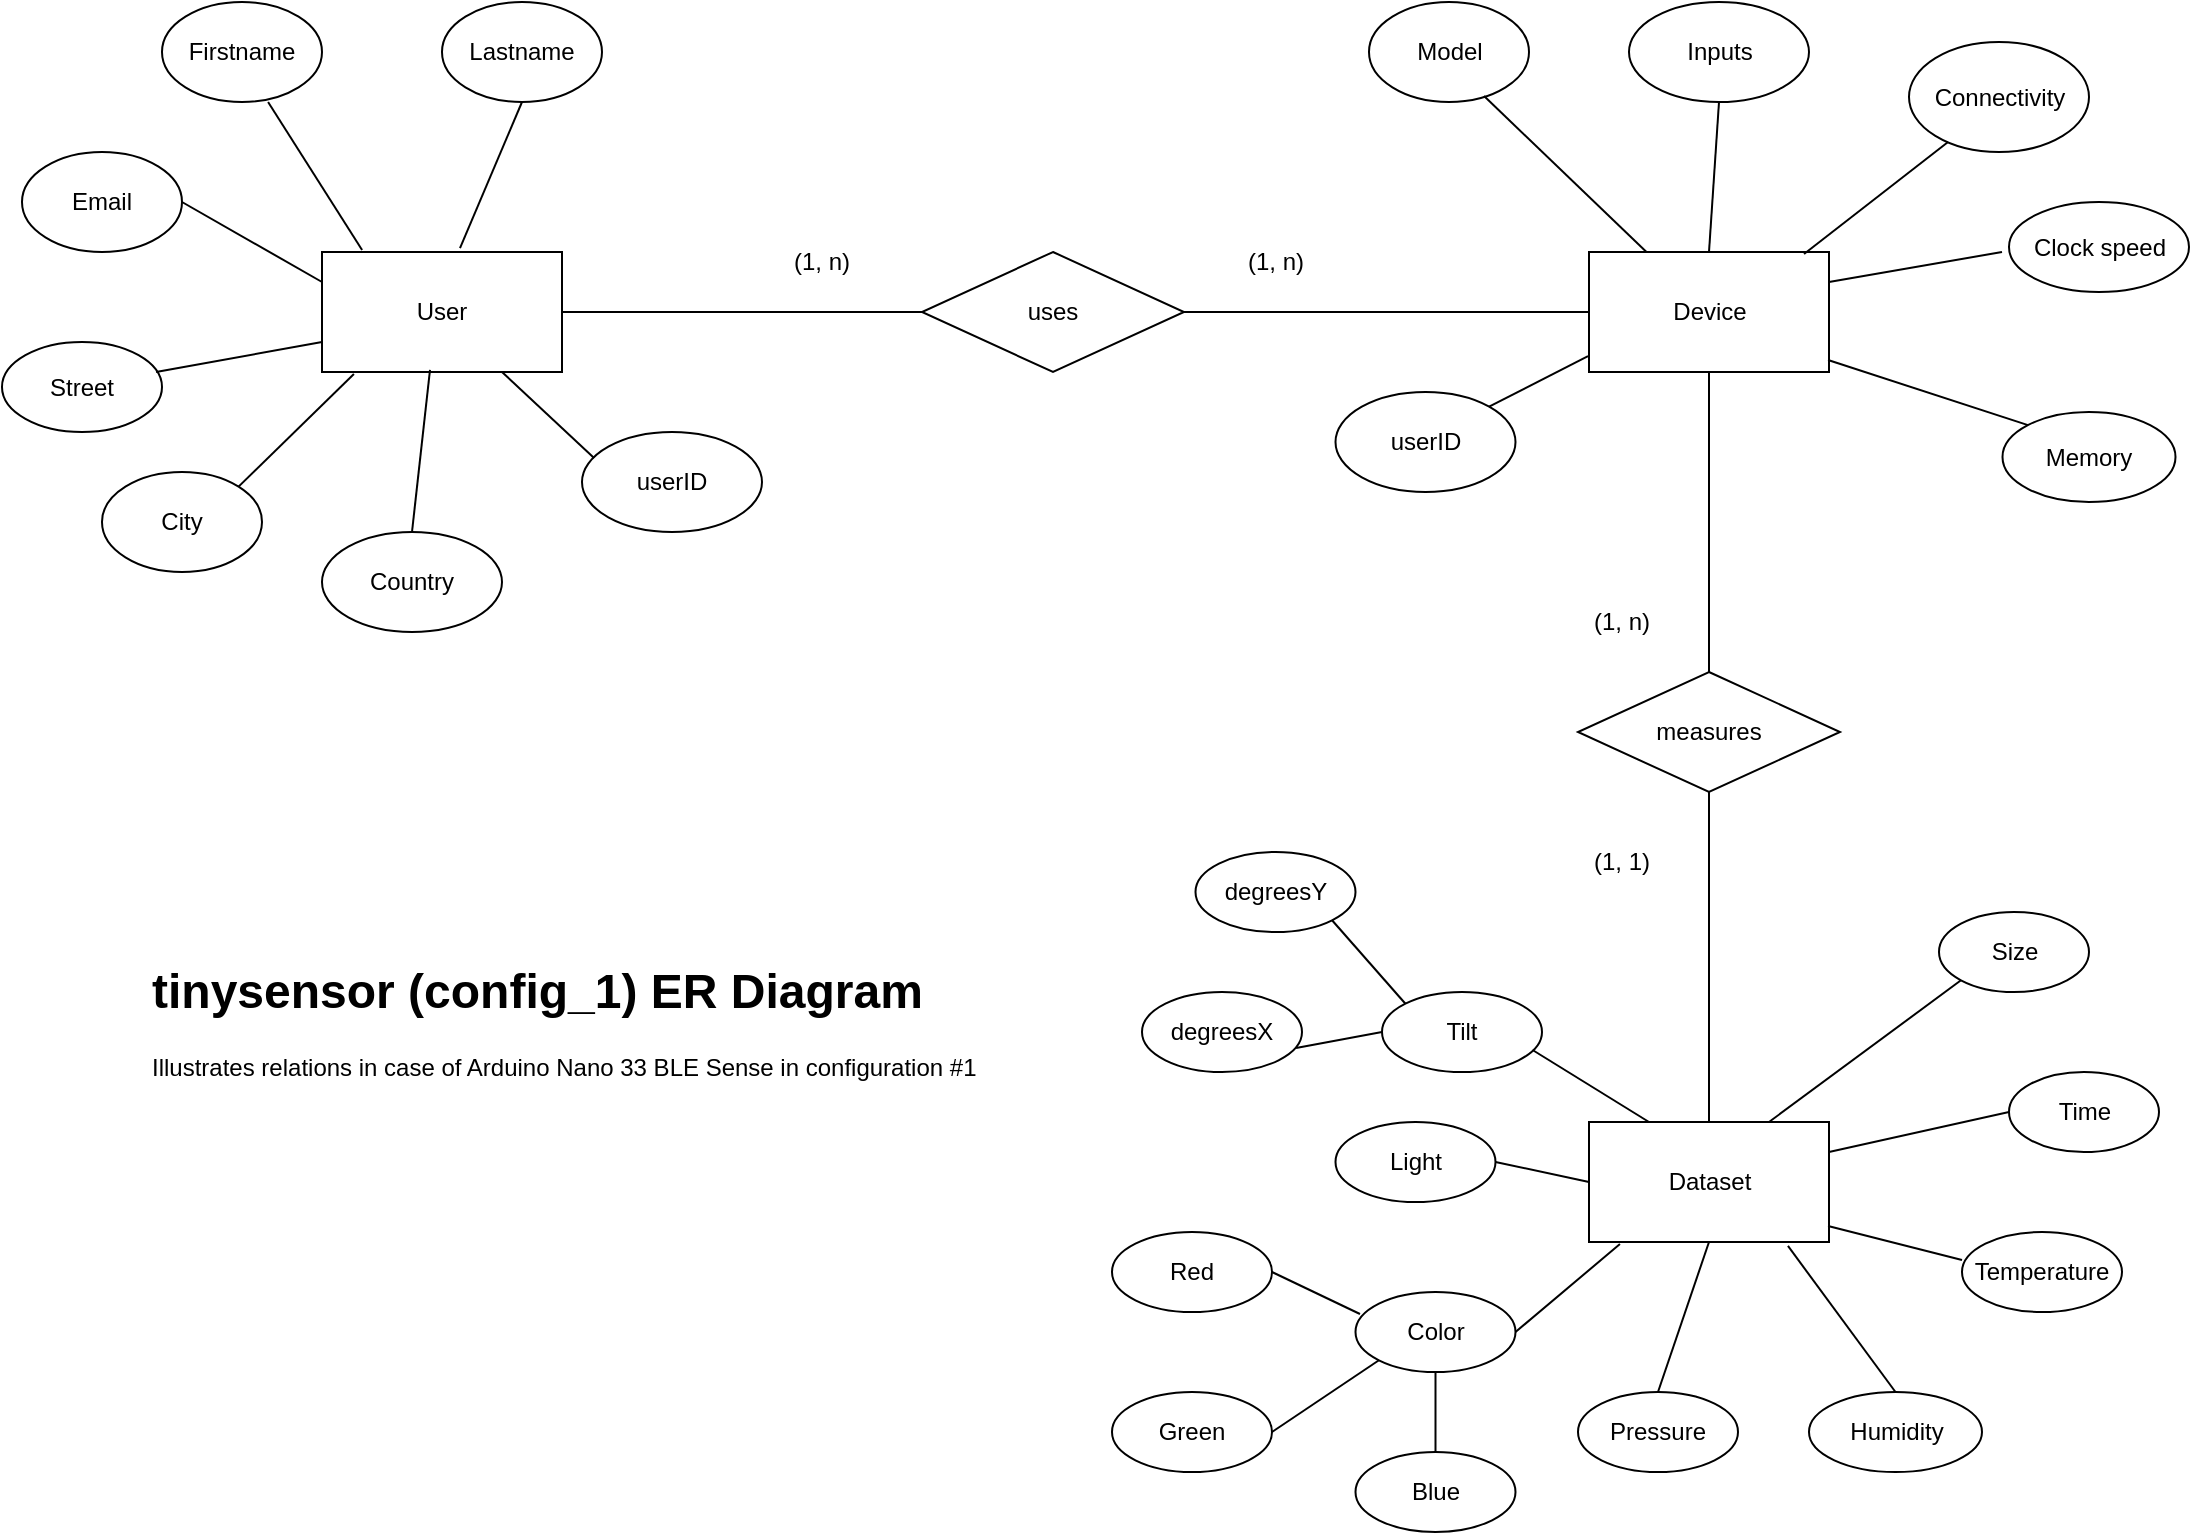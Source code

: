 <mxfile version="20.8.16" type="device"><diagram name="Page-1" id="b5b7bab2-c9e2-2cf4-8b2a-24fd1a2a6d21"><mxGraphModel dx="1334" dy="1081" grid="1" gridSize="10" guides="1" tooltips="1" connect="1" arrows="1" fold="1" page="1" pageScale="1" pageWidth="1169" pageHeight="827" background="none" math="0" shadow="0"><root><mxCell id="0"/><mxCell id="1" parent="0"/><mxCell id="cnKI-Xih8Dw19_NoEJ8E-1" value="User" style="rounded=0;whiteSpace=wrap;html=1;" parent="1" vertex="1"><mxGeometry x="190" y="160" width="120" height="60" as="geometry"/></mxCell><mxCell id="cnKI-Xih8Dw19_NoEJ8E-2" value="uses" style="rhombus;whiteSpace=wrap;html=1;" parent="1" vertex="1"><mxGeometry x="490" y="160" width="131" height="60" as="geometry"/></mxCell><mxCell id="cnKI-Xih8Dw19_NoEJ8E-3" value="Device" style="rounded=0;whiteSpace=wrap;html=1;" parent="1" vertex="1"><mxGeometry x="823.5" y="160" width="120" height="60" as="geometry"/></mxCell><mxCell id="cnKI-Xih8Dw19_NoEJ8E-5" value="" style="endArrow=none;html=1;rounded=0;entryX=0;entryY=0.5;entryDx=0;entryDy=0;exitX=1;exitY=0.5;exitDx=0;exitDy=0;" parent="1" source="cnKI-Xih8Dw19_NoEJ8E-1" target="cnKI-Xih8Dw19_NoEJ8E-2" edge="1"><mxGeometry width="50" height="50" relative="1" as="geometry"><mxPoint x="600" y="710" as="sourcePoint"/><mxPoint x="650" y="660" as="targetPoint"/></mxGeometry></mxCell><mxCell id="cnKI-Xih8Dw19_NoEJ8E-6" value="" style="endArrow=none;html=1;rounded=0;entryX=0;entryY=0.5;entryDx=0;entryDy=0;exitX=1;exitY=0.5;exitDx=0;exitDy=0;" parent="1" source="cnKI-Xih8Dw19_NoEJ8E-2" target="cnKI-Xih8Dw19_NoEJ8E-3" edge="1"><mxGeometry width="50" height="50" relative="1" as="geometry"><mxPoint x="600" y="710" as="sourcePoint"/><mxPoint x="650" y="660" as="targetPoint"/></mxGeometry></mxCell><mxCell id="cnKI-Xih8Dw19_NoEJ8E-7" value="(1, n)" style="text;html=1;strokeColor=none;fillColor=none;align=center;verticalAlign=middle;whiteSpace=wrap;rounded=0;" parent="1" vertex="1"><mxGeometry x="410" y="150" width="60" height="30" as="geometry"/></mxCell><mxCell id="cnKI-Xih8Dw19_NoEJ8E-8" value="(1, n)" style="text;html=1;strokeColor=none;fillColor=none;align=center;verticalAlign=middle;whiteSpace=wrap;rounded=0;" parent="1" vertex="1"><mxGeometry x="636.75" y="150" width="60" height="30" as="geometry"/></mxCell><mxCell id="cnKI-Xih8Dw19_NoEJ8E-9" value="Firstname" style="ellipse;whiteSpace=wrap;html=1;" parent="1" vertex="1"><mxGeometry x="110" y="35" width="80" height="50" as="geometry"/></mxCell><mxCell id="cnKI-Xih8Dw19_NoEJ8E-10" value="Email" style="ellipse;whiteSpace=wrap;html=1;" parent="1" vertex="1"><mxGeometry x="40" y="110" width="80" height="50" as="geometry"/></mxCell><mxCell id="cnKI-Xih8Dw19_NoEJ8E-11" value="Street" style="ellipse;whiteSpace=wrap;html=1;" parent="1" vertex="1"><mxGeometry x="30" y="205" width="80" height="45" as="geometry"/></mxCell><mxCell id="cnKI-Xih8Dw19_NoEJ8E-12" value="Lastname" style="ellipse;whiteSpace=wrap;html=1;" parent="1" vertex="1"><mxGeometry x="250" y="35" width="80" height="50" as="geometry"/></mxCell><mxCell id="cnKI-Xih8Dw19_NoEJ8E-13" value="City" style="ellipse;whiteSpace=wrap;html=1;" parent="1" vertex="1"><mxGeometry x="80" y="270" width="80" height="50" as="geometry"/></mxCell><mxCell id="cnKI-Xih8Dw19_NoEJ8E-14" value="Country" style="ellipse;whiteSpace=wrap;html=1;" parent="1" vertex="1"><mxGeometry x="190" y="300" width="90" height="50" as="geometry"/></mxCell><mxCell id="cnKI-Xih8Dw19_NoEJ8E-15" value="Model" style="ellipse;whiteSpace=wrap;html=1;" parent="1" vertex="1"><mxGeometry x="713.5" y="35" width="80" height="50" as="geometry"/></mxCell><mxCell id="cnKI-Xih8Dw19_NoEJ8E-16" value="Inputs" style="ellipse;whiteSpace=wrap;html=1;" parent="1" vertex="1"><mxGeometry x="843.5" y="35" width="90" height="50" as="geometry"/></mxCell><mxCell id="cnKI-Xih8Dw19_NoEJ8E-17" value="Connectivity" style="ellipse;whiteSpace=wrap;html=1;" parent="1" vertex="1"><mxGeometry x="983.5" y="55" width="90" height="55" as="geometry"/></mxCell><mxCell id="cnKI-Xih8Dw19_NoEJ8E-18" value="Clock speed" style="ellipse;whiteSpace=wrap;html=1;" parent="1" vertex="1"><mxGeometry x="1033.5" y="135" width="90" height="45" as="geometry"/></mxCell><mxCell id="cnKI-Xih8Dw19_NoEJ8E-19" value="Memory" style="ellipse;whiteSpace=wrap;html=1;" parent="1" vertex="1"><mxGeometry x="1030.25" y="240" width="86.5" height="45" as="geometry"/></mxCell><mxCell id="cnKI-Xih8Dw19_NoEJ8E-21" value="measures" style="rhombus;whiteSpace=wrap;html=1;" parent="1" vertex="1"><mxGeometry x="818" y="370" width="131" height="60" as="geometry"/></mxCell><mxCell id="cnKI-Xih8Dw19_NoEJ8E-22" value="Dataset" style="rounded=0;whiteSpace=wrap;html=1;" parent="1" vertex="1"><mxGeometry x="823.5" y="595" width="120" height="60" as="geometry"/></mxCell><mxCell id="cnKI-Xih8Dw19_NoEJ8E-23" value="" style="endArrow=none;html=1;rounded=0;entryX=0.5;entryY=0;entryDx=0;entryDy=0;exitX=0.5;exitY=1;exitDx=0;exitDy=0;" parent="1" source="cnKI-Xih8Dw19_NoEJ8E-3" target="cnKI-Xih8Dw19_NoEJ8E-21" edge="1"><mxGeometry width="50" height="50" relative="1" as="geometry"><mxPoint x="603.5" y="1130" as="sourcePoint"/><mxPoint x="653.5" y="1080" as="targetPoint"/></mxGeometry></mxCell><mxCell id="cnKI-Xih8Dw19_NoEJ8E-24" value="" style="endArrow=none;html=1;rounded=0;entryX=0.5;entryY=0;entryDx=0;entryDy=0;exitX=0.5;exitY=1;exitDx=0;exitDy=0;" parent="1" source="cnKI-Xih8Dw19_NoEJ8E-21" target="cnKI-Xih8Dw19_NoEJ8E-22" edge="1"><mxGeometry width="50" height="50" relative="1" as="geometry"><mxPoint x="603.5" y="1130" as="sourcePoint"/><mxPoint x="653.5" y="1080" as="targetPoint"/></mxGeometry></mxCell><mxCell id="cnKI-Xih8Dw19_NoEJ8E-26" value="(1, 1)" style="text;html=1;strokeColor=none;fillColor=none;align=center;verticalAlign=middle;whiteSpace=wrap;rounded=0;" parent="1" vertex="1"><mxGeometry x="810" y="450" width="60" height="30" as="geometry"/></mxCell><mxCell id="cnKI-Xih8Dw19_NoEJ8E-33" value="Temperature" style="ellipse;whiteSpace=wrap;html=1;" parent="1" vertex="1"><mxGeometry x="1010" y="650" width="80" height="40" as="geometry"/></mxCell><mxCell id="cnKI-Xih8Dw19_NoEJ8E-34" value="Humidity" style="ellipse;whiteSpace=wrap;html=1;" parent="1" vertex="1"><mxGeometry x="933.5" y="730" width="86.5" height="40" as="geometry"/></mxCell><mxCell id="cnKI-Xih8Dw19_NoEJ8E-35" value="Pressure" style="ellipse;whiteSpace=wrap;html=1;" parent="1" vertex="1"><mxGeometry x="818" y="730" width="80" height="40" as="geometry"/></mxCell><mxCell id="cnKI-Xih8Dw19_NoEJ8E-38" value="Time" style="ellipse;whiteSpace=wrap;html=1;" parent="1" vertex="1"><mxGeometry x="1033.5" y="570" width="75" height="40" as="geometry"/></mxCell><mxCell id="cnKI-Xih8Dw19_NoEJ8E-46" value="(1, n)" style="text;html=1;strokeColor=none;fillColor=none;align=center;verticalAlign=middle;whiteSpace=wrap;rounded=0;" parent="1" vertex="1"><mxGeometry x="810" y="330" width="60" height="30" as="geometry"/></mxCell><mxCell id="cnKI-Xih8Dw19_NoEJ8E-47" value="" style="endArrow=none;html=1;rounded=0;entryX=0.5;entryY=1;entryDx=0;entryDy=0;exitX=0.575;exitY=-0.033;exitDx=0;exitDy=0;exitPerimeter=0;" parent="1" source="cnKI-Xih8Dw19_NoEJ8E-1" target="cnKI-Xih8Dw19_NoEJ8E-12" edge="1"><mxGeometry width="50" height="50" relative="1" as="geometry"><mxPoint x="640" y="480" as="sourcePoint"/><mxPoint x="690" y="430" as="targetPoint"/></mxGeometry></mxCell><mxCell id="cnKI-Xih8Dw19_NoEJ8E-48" value="" style="endArrow=none;html=1;rounded=0;entryX=0.663;entryY=1;entryDx=0;entryDy=0;exitX=0.167;exitY=-0.017;exitDx=0;exitDy=0;exitPerimeter=0;entryPerimeter=0;" parent="1" source="cnKI-Xih8Dw19_NoEJ8E-1" target="cnKI-Xih8Dw19_NoEJ8E-9" edge="1"><mxGeometry width="50" height="50" relative="1" as="geometry"><mxPoint x="269" y="168.02" as="sourcePoint"/><mxPoint x="300" y="95" as="targetPoint"/></mxGeometry></mxCell><mxCell id="cnKI-Xih8Dw19_NoEJ8E-49" value="" style="endArrow=none;html=1;rounded=0;entryX=1;entryY=0.5;entryDx=0;entryDy=0;exitX=0;exitY=0.25;exitDx=0;exitDy=0;" parent="1" source="cnKI-Xih8Dw19_NoEJ8E-1" target="cnKI-Xih8Dw19_NoEJ8E-10" edge="1"><mxGeometry width="50" height="50" relative="1" as="geometry"><mxPoint x="220.04" y="168.98" as="sourcePoint"/><mxPoint x="173.04" y="95" as="targetPoint"/></mxGeometry></mxCell><mxCell id="cnKI-Xih8Dw19_NoEJ8E-50" value="" style="endArrow=none;html=1;rounded=0;entryX=0.963;entryY=0.333;entryDx=0;entryDy=0;exitX=0;exitY=0.75;exitDx=0;exitDy=0;entryPerimeter=0;" parent="1" source="cnKI-Xih8Dw19_NoEJ8E-1" target="cnKI-Xih8Dw19_NoEJ8E-11" edge="1"><mxGeometry width="50" height="50" relative="1" as="geometry"><mxPoint x="200" y="185" as="sourcePoint"/><mxPoint x="130" y="145" as="targetPoint"/></mxGeometry></mxCell><mxCell id="cnKI-Xih8Dw19_NoEJ8E-51" value="" style="endArrow=none;html=1;rounded=0;entryX=1;entryY=0;entryDx=0;entryDy=0;exitX=0.133;exitY=1.017;exitDx=0;exitDy=0;exitPerimeter=0;" parent="1" source="cnKI-Xih8Dw19_NoEJ8E-1" target="cnKI-Xih8Dw19_NoEJ8E-13" edge="1"><mxGeometry width="50" height="50" relative="1" as="geometry"><mxPoint x="200" y="215" as="sourcePoint"/><mxPoint x="117.04" y="229.985" as="targetPoint"/></mxGeometry></mxCell><mxCell id="cnKI-Xih8Dw19_NoEJ8E-52" value="" style="endArrow=none;html=1;rounded=0;entryX=0.5;entryY=0;entryDx=0;entryDy=0;exitX=0.45;exitY=0.983;exitDx=0;exitDy=0;exitPerimeter=0;" parent="1" source="cnKI-Xih8Dw19_NoEJ8E-1" target="cnKI-Xih8Dw19_NoEJ8E-14" edge="1"><mxGeometry width="50" height="50" relative="1" as="geometry"><mxPoint x="215.96" y="231.02" as="sourcePoint"/><mxPoint x="158.284" y="287.322" as="targetPoint"/></mxGeometry></mxCell><mxCell id="cnKI-Xih8Dw19_NoEJ8E-53" value="" style="endArrow=none;html=1;rounded=0;entryX=0.719;entryY=0.94;entryDx=0;entryDy=0;entryPerimeter=0;" parent="1" source="cnKI-Xih8Dw19_NoEJ8E-3" target="cnKI-Xih8Dw19_NoEJ8E-15" edge="1"><mxGeometry width="50" height="50" relative="1" as="geometry"><mxPoint x="269" y="168.02" as="sourcePoint"/><mxPoint x="300" y="95" as="targetPoint"/></mxGeometry></mxCell><mxCell id="cnKI-Xih8Dw19_NoEJ8E-54" value="" style="endArrow=none;html=1;rounded=0;entryX=0.5;entryY=1;entryDx=0;entryDy=0;exitX=0.5;exitY=0;exitDx=0;exitDy=0;" parent="1" source="cnKI-Xih8Dw19_NoEJ8E-3" target="cnKI-Xih8Dw19_NoEJ8E-16" edge="1"><mxGeometry width="50" height="50" relative="1" as="geometry"><mxPoint x="862.256" y="170" as="sourcePoint"/><mxPoint x="781.02" y="92" as="targetPoint"/></mxGeometry></mxCell><mxCell id="cnKI-Xih8Dw19_NoEJ8E-55" value="" style="endArrow=none;html=1;rounded=0;entryX=0.217;entryY=0.909;entryDx=0;entryDy=0;exitX=0.896;exitY=0.017;exitDx=0;exitDy=0;entryPerimeter=0;exitPerimeter=0;" parent="1" source="cnKI-Xih8Dw19_NoEJ8E-3" target="cnKI-Xih8Dw19_NoEJ8E-17" edge="1"><mxGeometry width="50" height="50" relative="1" as="geometry"><mxPoint x="893.5" y="170" as="sourcePoint"/><mxPoint x="898.5" y="95" as="targetPoint"/></mxGeometry></mxCell><mxCell id="cnKI-Xih8Dw19_NoEJ8E-56" value="" style="endArrow=none;html=1;rounded=0;exitX=1;exitY=0.25;exitDx=0;exitDy=0;" parent="1" source="cnKI-Xih8Dw19_NoEJ8E-3" edge="1"><mxGeometry width="50" height="50" relative="1" as="geometry"><mxPoint x="946.06" y="171.02" as="sourcePoint"/><mxPoint x="1030" y="160" as="targetPoint"/></mxGeometry></mxCell><mxCell id="cnKI-Xih8Dw19_NoEJ8E-57" value="" style="endArrow=none;html=1;rounded=0;entryX=0;entryY=0;entryDx=0;entryDy=0;exitX=0.996;exitY=0.9;exitDx=0;exitDy=0;exitPerimeter=0;" parent="1" source="cnKI-Xih8Dw19_NoEJ8E-3" target="cnKI-Xih8Dw19_NoEJ8E-19" edge="1"><mxGeometry width="50" height="50" relative="1" as="geometry"><mxPoint x="940" y="200" as="sourcePoint"/><mxPoint x="1040" y="170" as="targetPoint"/></mxGeometry></mxCell><mxCell id="cnKI-Xih8Dw19_NoEJ8E-59" value="" style="endArrow=none;html=1;rounded=0;entryX=0.5;entryY=0;entryDx=0;entryDy=0;exitX=0.5;exitY=1;exitDx=0;exitDy=0;" parent="1" source="cnKI-Xih8Dw19_NoEJ8E-22" target="cnKI-Xih8Dw19_NoEJ8E-35" edge="1"><mxGeometry width="50" height="50" relative="1" as="geometry"><mxPoint x="820" y="620" as="sourcePoint"/><mxPoint x="690" y="430" as="targetPoint"/></mxGeometry></mxCell><mxCell id="cnKI-Xih8Dw19_NoEJ8E-61" value="" style="endArrow=none;html=1;rounded=0;entryX=0.5;entryY=0;entryDx=0;entryDy=0;exitX=0.829;exitY=1.033;exitDx=0;exitDy=0;exitPerimeter=0;" parent="1" source="cnKI-Xih8Dw19_NoEJ8E-22" target="cnKI-Xih8Dw19_NoEJ8E-34" edge="1"><mxGeometry width="50" height="50" relative="1" as="geometry"><mxPoint x="890" y="650" as="sourcePoint"/><mxPoint x="780.494" y="687.271" as="targetPoint"/></mxGeometry></mxCell><mxCell id="cnKI-Xih8Dw19_NoEJ8E-62" value="" style="endArrow=none;html=1;rounded=0;entryX=0;entryY=0.35;entryDx=0;entryDy=0;exitX=0.996;exitY=0.867;exitDx=0;exitDy=0;exitPerimeter=0;entryPerimeter=0;" parent="1" source="cnKI-Xih8Dw19_NoEJ8E-22" target="cnKI-Xih8Dw19_NoEJ8E-33" edge="1"><mxGeometry width="50" height="50" relative="1" as="geometry"><mxPoint x="887.02" y="658.98" as="sourcePoint"/><mxPoint x="896.75" y="720" as="targetPoint"/></mxGeometry></mxCell><mxCell id="cnKI-Xih8Dw19_NoEJ8E-65" value="" style="endArrow=none;html=1;rounded=0;entryX=0;entryY=0.5;entryDx=0;entryDy=0;exitX=1;exitY=0.25;exitDx=0;exitDy=0;" parent="1" source="cnKI-Xih8Dw19_NoEJ8E-22" target="cnKI-Xih8Dw19_NoEJ8E-38" edge="1"><mxGeometry width="50" height="50" relative="1" as="geometry"><mxPoint x="953.5" y="630" as="sourcePoint"/><mxPoint x="1040.25" y="635" as="targetPoint"/></mxGeometry></mxCell><mxCell id="cnKI-Xih8Dw19_NoEJ8E-66" value="&lt;h1&gt;tinysensor (config_1) ER Diagram&amp;nbsp;&lt;/h1&gt;&lt;p&gt;Illustrates relations in case of Arduino Nano 33 BLE Sense in configuration #1&lt;/p&gt;" style="text;html=1;strokeColor=none;fillColor=none;spacing=5;spacingTop=-20;whiteSpace=wrap;overflow=hidden;rounded=0;" parent="1" vertex="1"><mxGeometry x="100" y="510" width="430" height="120" as="geometry"/></mxCell><mxCell id="cnKI-Xih8Dw19_NoEJ8E-67" value="Tilt" style="ellipse;whiteSpace=wrap;html=1;" parent="1" vertex="1"><mxGeometry x="720" y="530" width="80" height="40" as="geometry"/></mxCell><mxCell id="cnKI-Xih8Dw19_NoEJ8E-70" value="" style="endArrow=none;html=1;rounded=0;exitX=0.941;exitY=0.725;exitDx=0;exitDy=0;exitPerimeter=0;entryX=0.25;entryY=0;entryDx=0;entryDy=0;" parent="1" source="cnKI-Xih8Dw19_NoEJ8E-67" target="cnKI-Xih8Dw19_NoEJ8E-22" edge="1"><mxGeometry width="50" height="50" relative="1" as="geometry"><mxPoint x="810" y="440" as="sourcePoint"/><mxPoint x="860" y="590" as="targetPoint"/></mxGeometry></mxCell><mxCell id="cnKI-Xih8Dw19_NoEJ8E-71" value="Color" style="ellipse;whiteSpace=wrap;html=1;" parent="1" vertex="1"><mxGeometry x="706.75" y="680" width="80" height="40" as="geometry"/></mxCell><mxCell id="cnKI-Xih8Dw19_NoEJ8E-72" value="" style="endArrow=none;html=1;rounded=0;exitX=1;exitY=0.5;exitDx=0;exitDy=0;entryX=0.129;entryY=1.017;entryDx=0;entryDy=0;entryPerimeter=0;" parent="1" source="cnKI-Xih8Dw19_NoEJ8E-71" target="cnKI-Xih8Dw19_NoEJ8E-22" edge="1"><mxGeometry width="50" height="50" relative="1" as="geometry"><mxPoint x="838.53" y="539" as="sourcePoint"/><mxPoint x="820" y="620" as="targetPoint"/></mxGeometry></mxCell><mxCell id="cnKI-Xih8Dw19_NoEJ8E-73" value="Red" style="ellipse;whiteSpace=wrap;html=1;" parent="1" vertex="1"><mxGeometry x="585" y="650" width="80" height="40" as="geometry"/></mxCell><mxCell id="cnKI-Xih8Dw19_NoEJ8E-74" value="" style="endArrow=none;html=1;rounded=0;exitX=1;exitY=0.5;exitDx=0;exitDy=0;entryX=0.028;entryY=0.275;entryDx=0;entryDy=0;entryPerimeter=0;" parent="1" source="cnKI-Xih8Dw19_NoEJ8E-73" target="cnKI-Xih8Dw19_NoEJ8E-71" edge="1"><mxGeometry width="50" height="50" relative="1" as="geometry"><mxPoint x="726.78" y="509" as="sourcePoint"/><mxPoint x="711.75" y="595" as="targetPoint"/><Array as="points"/></mxGeometry></mxCell><mxCell id="cnKI-Xih8Dw19_NoEJ8E-75" value="Green" style="ellipse;whiteSpace=wrap;html=1;" parent="1" vertex="1"><mxGeometry x="585" y="730" width="80" height="40" as="geometry"/></mxCell><mxCell id="cnKI-Xih8Dw19_NoEJ8E-76" value="" style="endArrow=none;html=1;rounded=0;exitX=1;exitY=0.5;exitDx=0;exitDy=0;entryX=0;entryY=1;entryDx=0;entryDy=0;" parent="1" source="cnKI-Xih8Dw19_NoEJ8E-75" target="cnKI-Xih8Dw19_NoEJ8E-71" edge="1"><mxGeometry width="50" height="50" relative="1" as="geometry"><mxPoint x="703.41" y="579" as="sourcePoint"/><mxPoint x="688.38" y="665" as="targetPoint"/></mxGeometry></mxCell><mxCell id="cnKI-Xih8Dw19_NoEJ8E-77" value="Blue" style="ellipse;whiteSpace=wrap;html=1;" parent="1" vertex="1"><mxGeometry x="706.75" y="760" width="80" height="40" as="geometry"/></mxCell><mxCell id="cnKI-Xih8Dw19_NoEJ8E-78" value="" style="endArrow=none;html=1;rounded=0;exitX=0.5;exitY=0;exitDx=0;exitDy=0;entryX=0.5;entryY=1;entryDx=0;entryDy=0;" parent="1" source="cnKI-Xih8Dw19_NoEJ8E-77" target="cnKI-Xih8Dw19_NoEJ8E-71" edge="1"><mxGeometry width="50" height="50" relative="1" as="geometry"><mxPoint x="726.78" y="635" as="sourcePoint"/><mxPoint x="723.4" y="680" as="targetPoint"/><Array as="points"/></mxGeometry></mxCell><mxCell id="cnKI-Xih8Dw19_NoEJ8E-79" value="Light" style="ellipse;whiteSpace=wrap;html=1;" parent="1" vertex="1"><mxGeometry x="696.75" y="595" width="80" height="40" as="geometry"/></mxCell><mxCell id="cnKI-Xih8Dw19_NoEJ8E-80" value="" style="endArrow=none;html=1;rounded=0;entryX=0;entryY=0.5;entryDx=0;entryDy=0;exitX=1;exitY=0.5;exitDx=0;exitDy=0;" parent="1" source="cnKI-Xih8Dw19_NoEJ8E-79" target="cnKI-Xih8Dw19_NoEJ8E-22" edge="1"><mxGeometry width="50" height="50" relative="1" as="geometry"><mxPoint x="780" y="590" as="sourcePoint"/><mxPoint x="848.98" y="666.02" as="targetPoint"/></mxGeometry></mxCell><mxCell id="cnKI-Xih8Dw19_NoEJ8E-81" value="degreesX" style="ellipse;whiteSpace=wrap;html=1;" parent="1" vertex="1"><mxGeometry x="600" y="530" width="80" height="40" as="geometry"/></mxCell><mxCell id="cnKI-Xih8Dw19_NoEJ8E-82" value="" style="endArrow=none;html=1;rounded=0;exitX=0.963;exitY=0.7;exitDx=0;exitDy=0;exitPerimeter=0;entryX=0;entryY=0.5;entryDx=0;entryDy=0;" parent="1" source="cnKI-Xih8Dw19_NoEJ8E-81" target="cnKI-Xih8Dw19_NoEJ8E-67" edge="1"><mxGeometry width="50" height="50" relative="1" as="geometry"><mxPoint x="860" y="320" as="sourcePoint"/><mxPoint x="910" y="270" as="targetPoint"/></mxGeometry></mxCell><mxCell id="cnKI-Xih8Dw19_NoEJ8E-83" value="degreesY" style="ellipse;whiteSpace=wrap;html=1;" parent="1" vertex="1"><mxGeometry x="626.75" y="460" width="80" height="40" as="geometry"/></mxCell><mxCell id="cnKI-Xih8Dw19_NoEJ8E-84" value="" style="endArrow=none;html=1;rounded=0;exitX=1;exitY=1;exitDx=0;exitDy=0;entryX=0;entryY=0;entryDx=0;entryDy=0;" parent="1" source="cnKI-Xih8Dw19_NoEJ8E-83" target="cnKI-Xih8Dw19_NoEJ8E-67" edge="1"><mxGeometry width="50" height="50" relative="1" as="geometry"><mxPoint x="687.04" y="528" as="sourcePoint"/><mxPoint x="763.25" y="530" as="targetPoint"/></mxGeometry></mxCell><mxCell id="cnKI-Xih8Dw19_NoEJ8E-85" value="Size" style="ellipse;whiteSpace=wrap;html=1;" parent="1" vertex="1"><mxGeometry x="998.5" y="490" width="75" height="40" as="geometry"/></mxCell><mxCell id="cnKI-Xih8Dw19_NoEJ8E-86" value="" style="endArrow=none;html=1;rounded=0;entryX=0;entryY=1;entryDx=0;entryDy=0;exitX=0.75;exitY=0;exitDx=0;exitDy=0;" parent="1" source="cnKI-Xih8Dw19_NoEJ8E-22" target="cnKI-Xih8Dw19_NoEJ8E-85" edge="1"><mxGeometry width="50" height="50" relative="1" as="geometry"><mxPoint x="953.5" y="605" as="sourcePoint"/><mxPoint x="1012.162" y="554.237" as="targetPoint"/></mxGeometry></mxCell><mxCell id="Ty7Hifn9aOEo8U6yuSX0-1" value="userID" style="ellipse;whiteSpace=wrap;html=1;" vertex="1" parent="1"><mxGeometry x="320" y="250" width="90" height="50" as="geometry"/></mxCell><mxCell id="Ty7Hifn9aOEo8U6yuSX0-2" value="" style="endArrow=none;html=1;rounded=0;entryX=0.067;entryY=0.26;entryDx=0;entryDy=0;exitX=0.75;exitY=1;exitDx=0;exitDy=0;entryPerimeter=0;" edge="1" parent="1" source="cnKI-Xih8Dw19_NoEJ8E-1" target="Ty7Hifn9aOEo8U6yuSX0-1"><mxGeometry width="50" height="50" relative="1" as="geometry"><mxPoint x="254" y="228.98" as="sourcePoint"/><mxPoint x="245" y="310" as="targetPoint"/></mxGeometry></mxCell><mxCell id="Ty7Hifn9aOEo8U6yuSX0-3" value="userID" style="ellipse;whiteSpace=wrap;html=1;" vertex="1" parent="1"><mxGeometry x="696.75" y="230" width="90" height="50" as="geometry"/></mxCell><mxCell id="Ty7Hifn9aOEo8U6yuSX0-4" value="" style="endArrow=none;html=1;rounded=0;entryX=1;entryY=0;entryDx=0;entryDy=0;exitX=-0.004;exitY=0.867;exitDx=0;exitDy=0;exitPerimeter=0;" edge="1" parent="1" source="cnKI-Xih8Dw19_NoEJ8E-3" target="Ty7Hifn9aOEo8U6yuSX0-3"><mxGeometry width="50" height="50" relative="1" as="geometry"><mxPoint x="820" y="220" as="sourcePoint"/><mxPoint x="336.03" y="273" as="targetPoint"/></mxGeometry></mxCell></root></mxGraphModel></diagram></mxfile>
